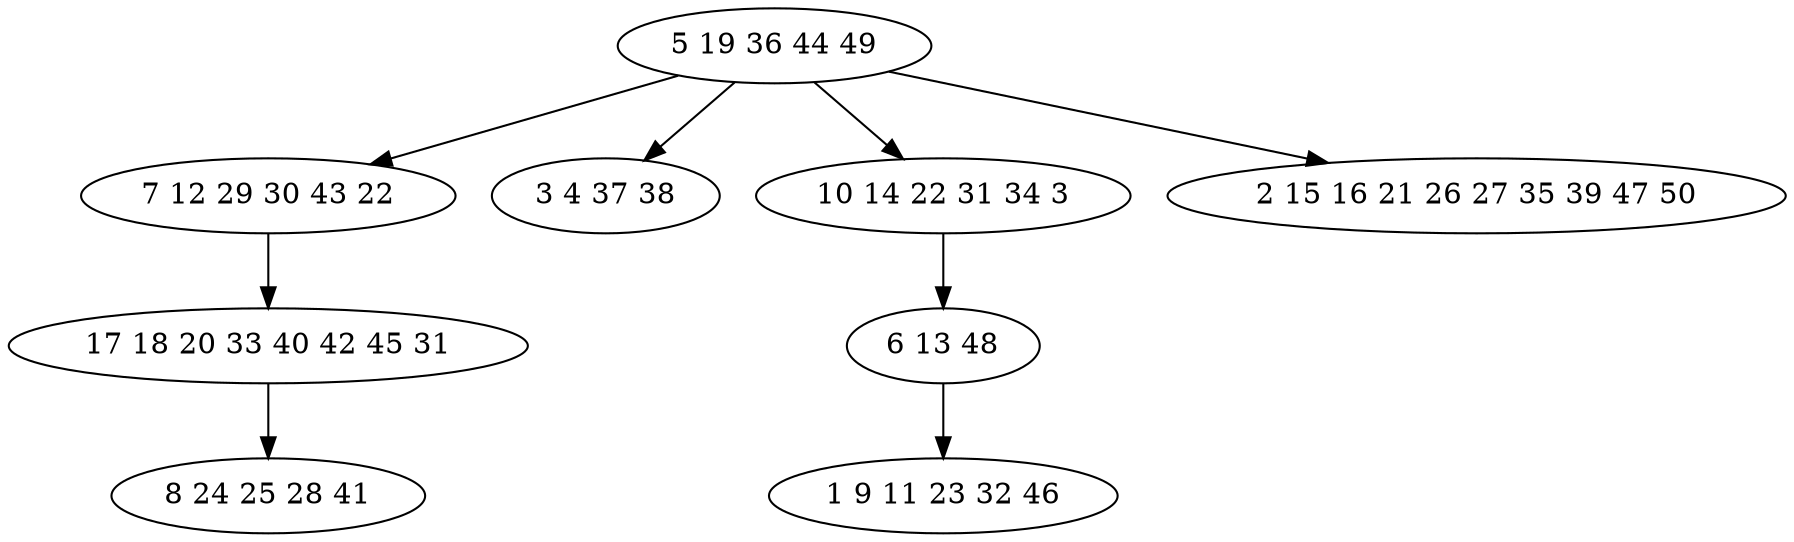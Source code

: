 digraph true_tree {
	"0" -> "1"
	"0" -> "2"
	"0" -> "3"
	"1" -> "4"
	"3" -> "5"
	"4" -> "6"
	"5" -> "7"
	"0" -> "8"
	"0" [label="5 19 36 44 49"];
	"1" [label="7 12 29 30 43 22"];
	"2" [label="3 4 37 38"];
	"3" [label="10 14 22 31 34 3"];
	"4" [label="17 18 20 33 40 42 45 31"];
	"5" [label="6 13 48"];
	"6" [label="8 24 25 28 41"];
	"7" [label="1 9 11 23 32 46"];
	"8" [label="2 15 16 21 26 27 35 39 47 50"];
}
